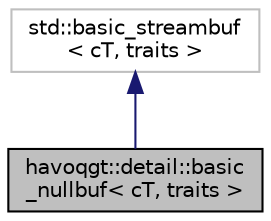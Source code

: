 digraph "havoqgt::detail::basic_nullbuf&lt; cT, traits &gt;"
{
  edge [fontname="Helvetica",fontsize="10",labelfontname="Helvetica",labelfontsize="10"];
  node [fontname="Helvetica",fontsize="10",shape=record];
  Node1 [label="havoqgt::detail::basic\l_nullbuf\< cT, traits \>",height=0.2,width=0.4,color="black", fillcolor="grey75", style="filled", fontcolor="black"];
  Node2 -> Node1 [dir="back",color="midnightblue",fontsize="10",style="solid",fontname="Helvetica"];
  Node2 [label="std::basic_streambuf\l\< cT, traits \>",height=0.2,width=0.4,color="grey75", fillcolor="white", style="filled"];
}
